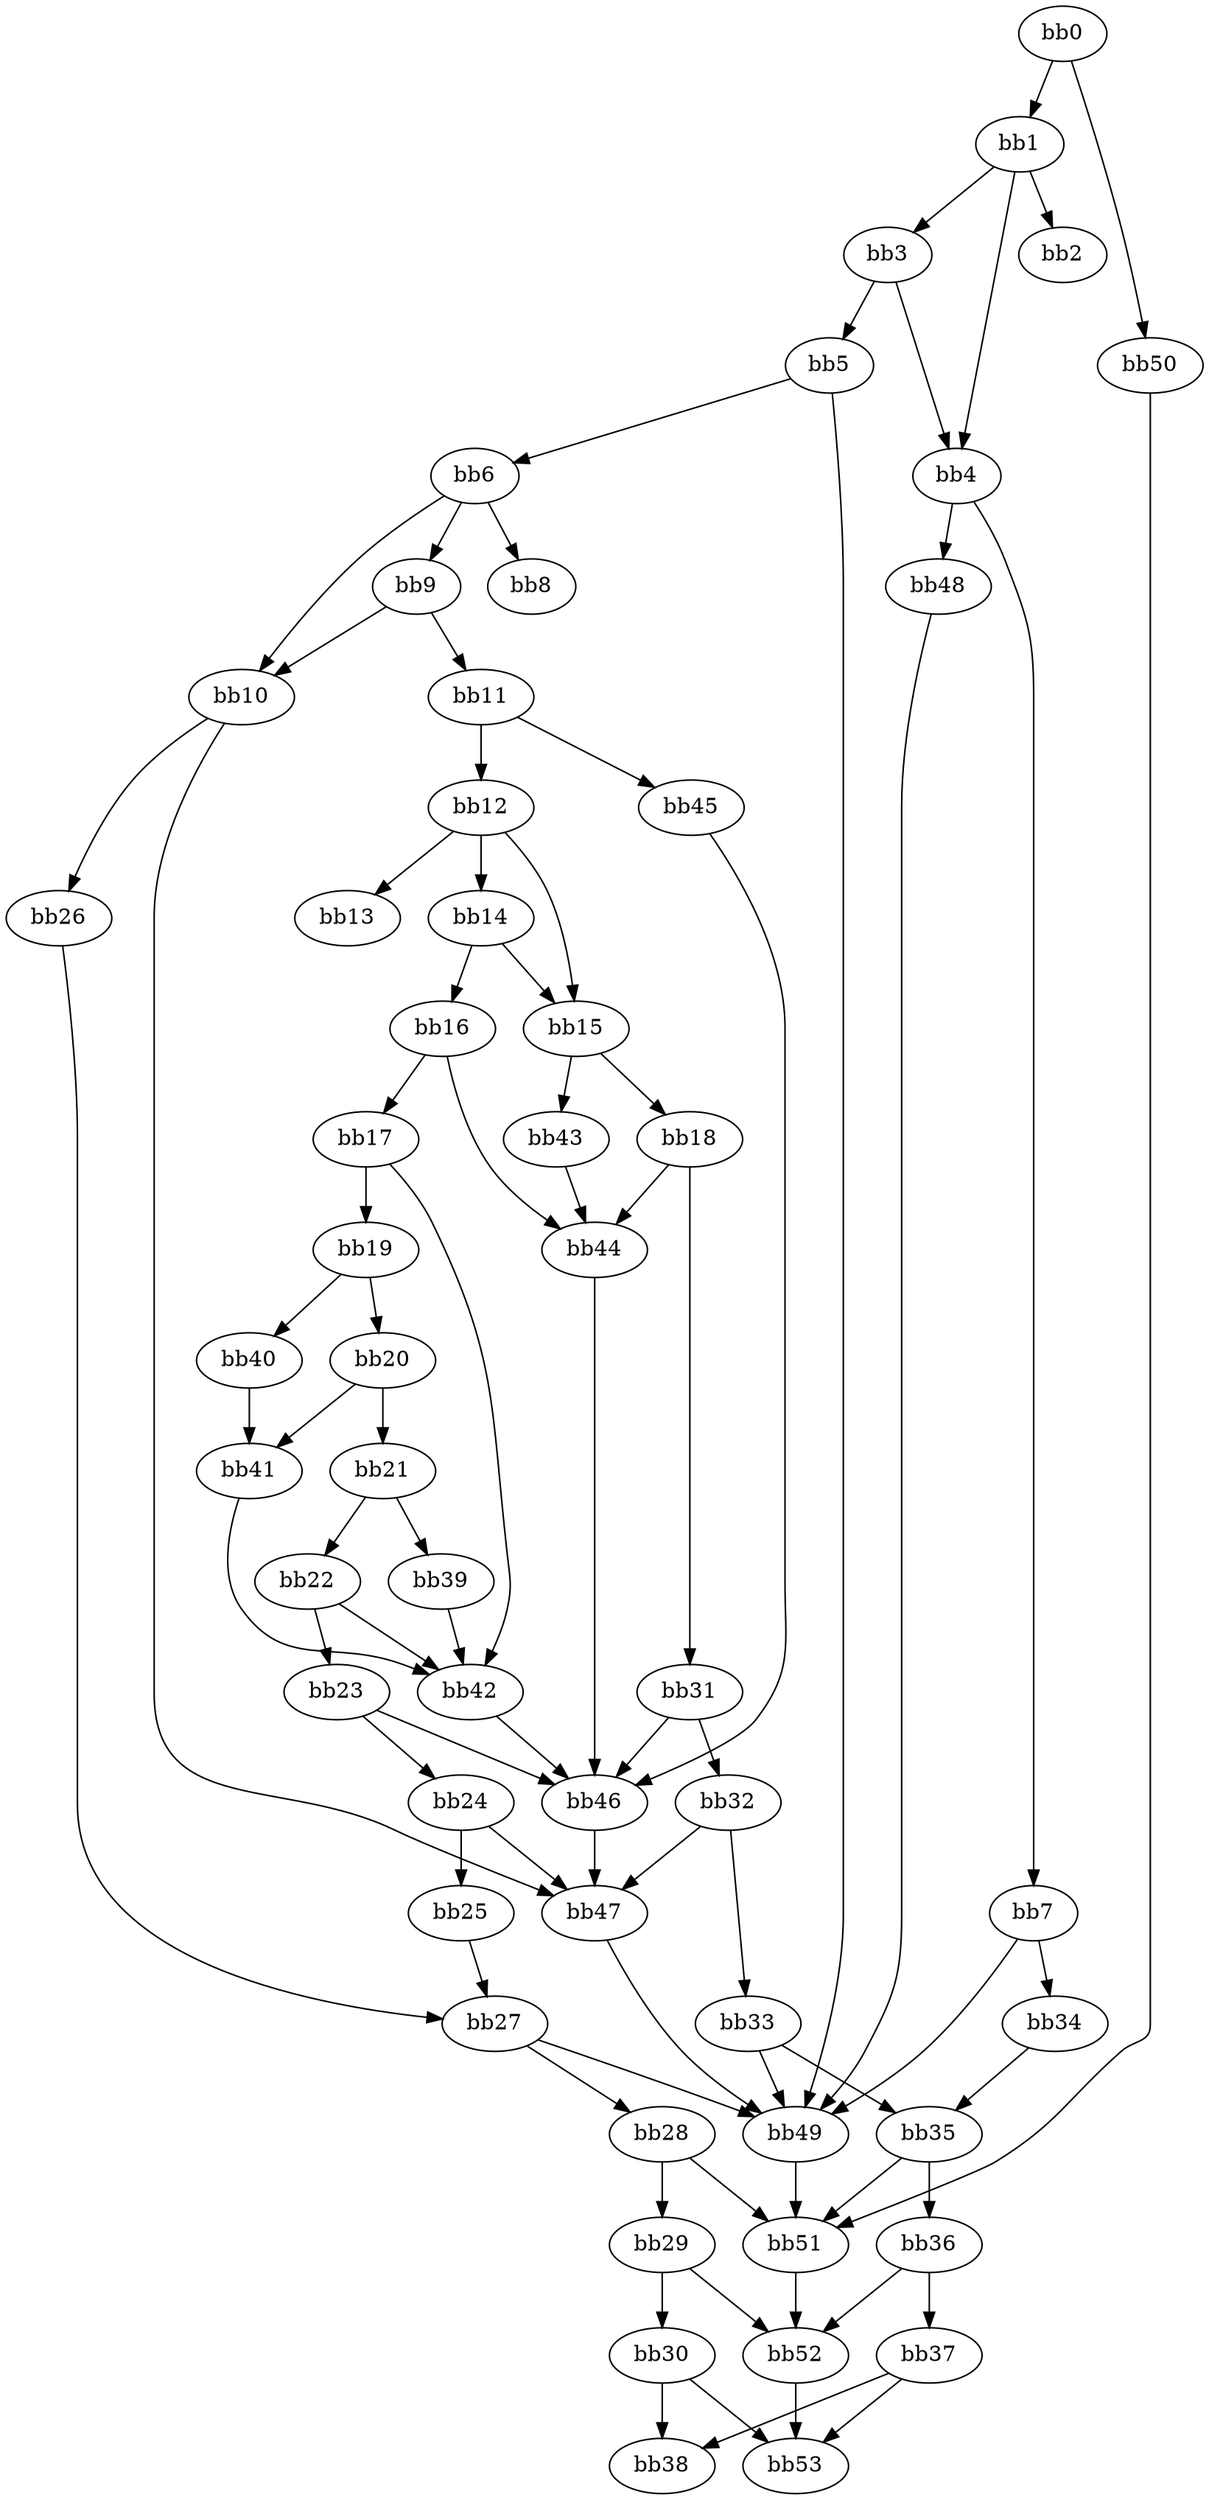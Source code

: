 digraph {
    0 [ label = "bb0\l" ]
    1 [ label = "bb1\l" ]
    2 [ label = "bb2\l" ]
    3 [ label = "bb3\l" ]
    4 [ label = "bb4\l" ]
    5 [ label = "bb5\l" ]
    6 [ label = "bb6\l" ]
    7 [ label = "bb7\l" ]
    8 [ label = "bb8\l" ]
    9 [ label = "bb9\l" ]
    10 [ label = "bb10\l" ]
    11 [ label = "bb11\l" ]
    12 [ label = "bb12\l" ]
    13 [ label = "bb13\l" ]
    14 [ label = "bb14\l" ]
    15 [ label = "bb15\l" ]
    16 [ label = "bb16\l" ]
    17 [ label = "bb17\l" ]
    18 [ label = "bb18\l" ]
    19 [ label = "bb19\l" ]
    20 [ label = "bb20\l" ]
    21 [ label = "bb21\l" ]
    22 [ label = "bb22\l" ]
    23 [ label = "bb23\l" ]
    24 [ label = "bb24\l" ]
    25 [ label = "bb25\l" ]
    26 [ label = "bb26\l" ]
    27 [ label = "bb27\l" ]
    28 [ label = "bb28\l" ]
    29 [ label = "bb29\l" ]
    30 [ label = "bb30\l" ]
    31 [ label = "bb31\l" ]
    32 [ label = "bb32\l" ]
    33 [ label = "bb33\l" ]
    34 [ label = "bb34\l" ]
    35 [ label = "bb35\l" ]
    36 [ label = "bb36\l" ]
    37 [ label = "bb37\l" ]
    38 [ label = "bb38\l" ]
    39 [ label = "bb39\l" ]
    40 [ label = "bb40\l" ]
    41 [ label = "bb41\l" ]
    42 [ label = "bb42\l" ]
    43 [ label = "bb43\l" ]
    44 [ label = "bb44\l" ]
    45 [ label = "bb45\l" ]
    46 [ label = "bb46\l" ]
    47 [ label = "bb47\l" ]
    48 [ label = "bb48\l" ]
    49 [ label = "bb49\l" ]
    50 [ label = "bb50\l" ]
    51 [ label = "bb51\l" ]
    52 [ label = "bb52\l" ]
    53 [ label = "bb53\l" ]
    0 -> 1 [ ]
    0 -> 50 [ ]
    1 -> 2 [ ]
    1 -> 3 [ ]
    1 -> 4 [ ]
    3 -> 4 [ ]
    3 -> 5 [ ]
    4 -> 7 [ ]
    4 -> 48 [ ]
    5 -> 6 [ ]
    5 -> 49 [ ]
    6 -> 8 [ ]
    6 -> 9 [ ]
    6 -> 10 [ ]
    7 -> 34 [ ]
    7 -> 49 [ ]
    9 -> 10 [ ]
    9 -> 11 [ ]
    10 -> 26 [ ]
    10 -> 47 [ ]
    11 -> 12 [ ]
    11 -> 45 [ ]
    12 -> 13 [ ]
    12 -> 14 [ ]
    12 -> 15 [ ]
    14 -> 15 [ ]
    14 -> 16 [ ]
    15 -> 18 [ ]
    15 -> 43 [ ]
    16 -> 17 [ ]
    16 -> 44 [ ]
    17 -> 19 [ ]
    17 -> 42 [ ]
    18 -> 31 [ ]
    18 -> 44 [ ]
    19 -> 20 [ ]
    19 -> 40 [ ]
    20 -> 21 [ ]
    20 -> 41 [ ]
    21 -> 22 [ ]
    21 -> 39 [ ]
    22 -> 23 [ ]
    22 -> 42 [ ]
    23 -> 24 [ ]
    23 -> 46 [ ]
    24 -> 25 [ ]
    24 -> 47 [ ]
    25 -> 27 [ ]
    26 -> 27 [ ]
    27 -> 28 [ ]
    27 -> 49 [ ]
    28 -> 29 [ ]
    28 -> 51 [ ]
    29 -> 30 [ ]
    29 -> 52 [ ]
    30 -> 38 [ ]
    30 -> 53 [ ]
    31 -> 32 [ ]
    31 -> 46 [ ]
    32 -> 33 [ ]
    32 -> 47 [ ]
    33 -> 35 [ ]
    33 -> 49 [ ]
    34 -> 35 [ ]
    35 -> 36 [ ]
    35 -> 51 [ ]
    36 -> 37 [ ]
    36 -> 52 [ ]
    37 -> 38 [ ]
    37 -> 53 [ ]
    39 -> 42 [ ]
    40 -> 41 [ ]
    41 -> 42 [ ]
    42 -> 46 [ ]
    43 -> 44 [ ]
    44 -> 46 [ ]
    45 -> 46 [ ]
    46 -> 47 [ ]
    47 -> 49 [ ]
    48 -> 49 [ ]
    49 -> 51 [ ]
    50 -> 51 [ ]
    51 -> 52 [ ]
    52 -> 53 [ ]
}

